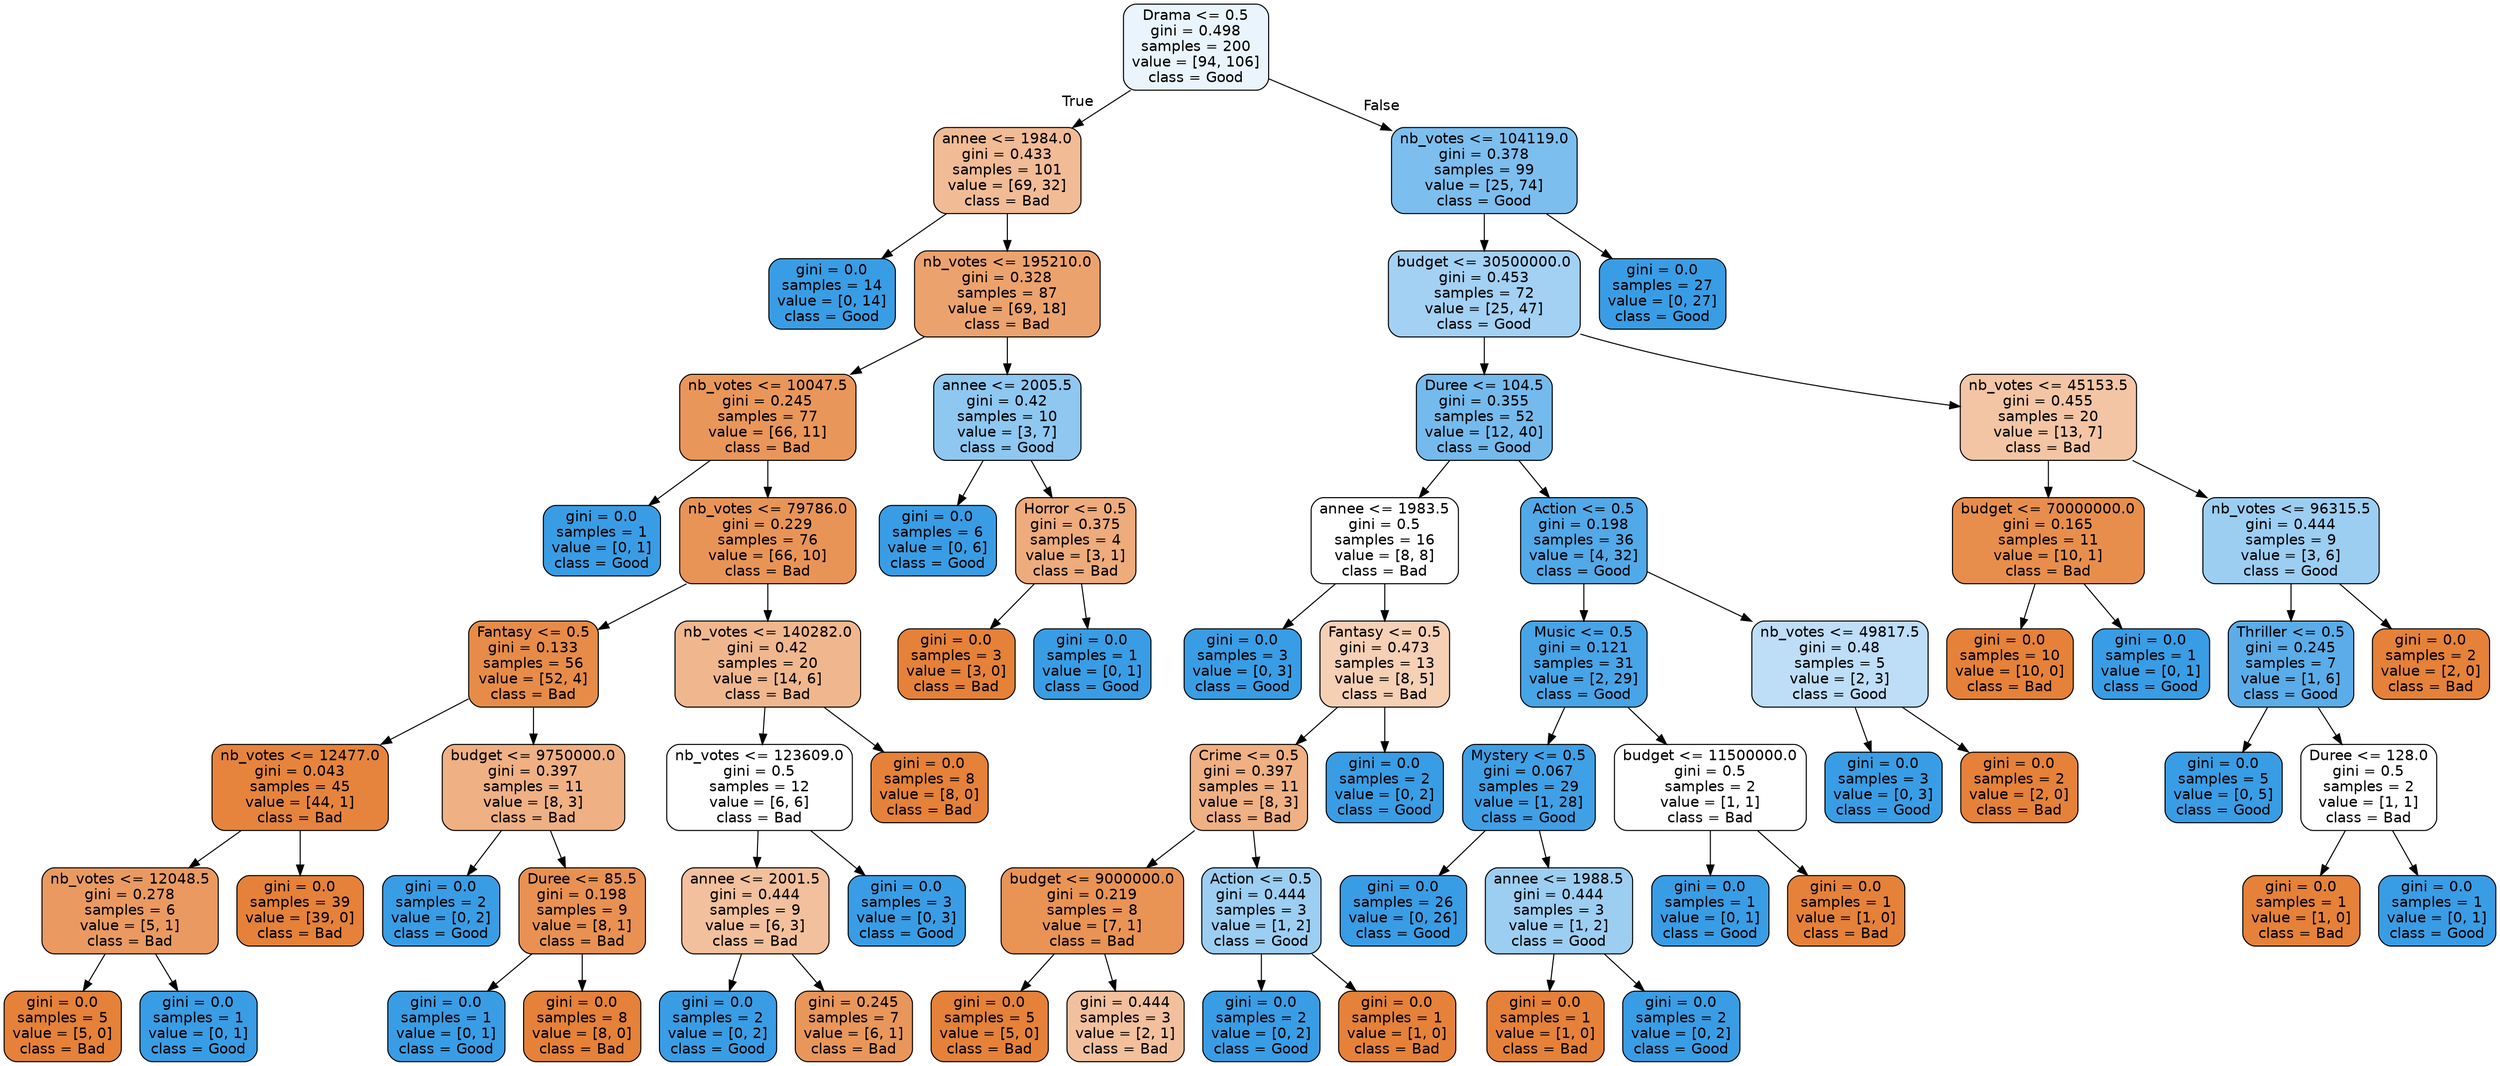 digraph Tree {
node [shape=box, style="filled, rounded", color="black", fontname=helvetica] ;
edge [fontname=helvetica] ;
0 [label="Drama <= 0.5\ngini = 0.498\nsamples = 200\nvalue = [94, 106]\nclass = Good", fillcolor="#e9f4fc"] ;
1 [label="annee <= 1984.0\ngini = 0.433\nsamples = 101\nvalue = [69, 32]\nclass = Bad", fillcolor="#f1bb95"] ;
0 -> 1 [labeldistance=2.5, labelangle=45, headlabel="True"] ;
2 [label="gini = 0.0\nsamples = 14\nvalue = [0, 14]\nclass = Good", fillcolor="#399de5"] ;
1 -> 2 ;
3 [label="nb_votes <= 195210.0\ngini = 0.328\nsamples = 87\nvalue = [69, 18]\nclass = Bad", fillcolor="#eca26d"] ;
1 -> 3 ;
4 [label="nb_votes <= 10047.5\ngini = 0.245\nsamples = 77\nvalue = [66, 11]\nclass = Bad", fillcolor="#e9965a"] ;
3 -> 4 ;
5 [label="gini = 0.0\nsamples = 1\nvalue = [0, 1]\nclass = Good", fillcolor="#399de5"] ;
4 -> 5 ;
6 [label="nb_votes <= 79786.0\ngini = 0.229\nsamples = 76\nvalue = [66, 10]\nclass = Bad", fillcolor="#e99457"] ;
4 -> 6 ;
7 [label="Fantasy <= 0.5\ngini = 0.133\nsamples = 56\nvalue = [52, 4]\nclass = Bad", fillcolor="#e78b48"] ;
6 -> 7 ;
8 [label="nb_votes <= 12477.0\ngini = 0.043\nsamples = 45\nvalue = [44, 1]\nclass = Bad", fillcolor="#e6843d"] ;
7 -> 8 ;
9 [label="nb_votes <= 12048.5\ngini = 0.278\nsamples = 6\nvalue = [5, 1]\nclass = Bad", fillcolor="#ea9a61"] ;
8 -> 9 ;
10 [label="gini = 0.0\nsamples = 5\nvalue = [5, 0]\nclass = Bad", fillcolor="#e58139"] ;
9 -> 10 ;
11 [label="gini = 0.0\nsamples = 1\nvalue = [0, 1]\nclass = Good", fillcolor="#399de5"] ;
9 -> 11 ;
12 [label="gini = 0.0\nsamples = 39\nvalue = [39, 0]\nclass = Bad", fillcolor="#e58139"] ;
8 -> 12 ;
13 [label="budget <= 9750000.0\ngini = 0.397\nsamples = 11\nvalue = [8, 3]\nclass = Bad", fillcolor="#efb083"] ;
7 -> 13 ;
14 [label="gini = 0.0\nsamples = 2\nvalue = [0, 2]\nclass = Good", fillcolor="#399de5"] ;
13 -> 14 ;
15 [label="Duree <= 85.5\ngini = 0.198\nsamples = 9\nvalue = [8, 1]\nclass = Bad", fillcolor="#e89152"] ;
13 -> 15 ;
16 [label="gini = 0.0\nsamples = 1\nvalue = [0, 1]\nclass = Good", fillcolor="#399de5"] ;
15 -> 16 ;
17 [label="gini = 0.0\nsamples = 8\nvalue = [8, 0]\nclass = Bad", fillcolor="#e58139"] ;
15 -> 17 ;
18 [label="nb_votes <= 140282.0\ngini = 0.42\nsamples = 20\nvalue = [14, 6]\nclass = Bad", fillcolor="#f0b78e"] ;
6 -> 18 ;
19 [label="nb_votes <= 123609.0\ngini = 0.5\nsamples = 12\nvalue = [6, 6]\nclass = Bad", fillcolor="#ffffff"] ;
18 -> 19 ;
20 [label="annee <= 2001.5\ngini = 0.444\nsamples = 9\nvalue = [6, 3]\nclass = Bad", fillcolor="#f2c09c"] ;
19 -> 20 ;
21 [label="gini = 0.0\nsamples = 2\nvalue = [0, 2]\nclass = Good", fillcolor="#399de5"] ;
20 -> 21 ;
22 [label="gini = 0.245\nsamples = 7\nvalue = [6, 1]\nclass = Bad", fillcolor="#e9965a"] ;
20 -> 22 ;
23 [label="gini = 0.0\nsamples = 3\nvalue = [0, 3]\nclass = Good", fillcolor="#399de5"] ;
19 -> 23 ;
24 [label="gini = 0.0\nsamples = 8\nvalue = [8, 0]\nclass = Bad", fillcolor="#e58139"] ;
18 -> 24 ;
25 [label="annee <= 2005.5\ngini = 0.42\nsamples = 10\nvalue = [3, 7]\nclass = Good", fillcolor="#8ec7f0"] ;
3 -> 25 ;
26 [label="gini = 0.0\nsamples = 6\nvalue = [0, 6]\nclass = Good", fillcolor="#399de5"] ;
25 -> 26 ;
27 [label="Horror <= 0.5\ngini = 0.375\nsamples = 4\nvalue = [3, 1]\nclass = Bad", fillcolor="#eeab7b"] ;
25 -> 27 ;
28 [label="gini = 0.0\nsamples = 3\nvalue = [3, 0]\nclass = Bad", fillcolor="#e58139"] ;
27 -> 28 ;
29 [label="gini = 0.0\nsamples = 1\nvalue = [0, 1]\nclass = Good", fillcolor="#399de5"] ;
27 -> 29 ;
30 [label="nb_votes <= 104119.0\ngini = 0.378\nsamples = 99\nvalue = [25, 74]\nclass = Good", fillcolor="#7cbeee"] ;
0 -> 30 [labeldistance=2.5, labelangle=-45, headlabel="False"] ;
31 [label="budget <= 30500000.0\ngini = 0.453\nsamples = 72\nvalue = [25, 47]\nclass = Good", fillcolor="#a2d1f3"] ;
30 -> 31 ;
32 [label="Duree <= 104.5\ngini = 0.355\nsamples = 52\nvalue = [12, 40]\nclass = Good", fillcolor="#74baed"] ;
31 -> 32 ;
33 [label="annee <= 1983.5\ngini = 0.5\nsamples = 16\nvalue = [8, 8]\nclass = Bad", fillcolor="#ffffff"] ;
32 -> 33 ;
34 [label="gini = 0.0\nsamples = 3\nvalue = [0, 3]\nclass = Good", fillcolor="#399de5"] ;
33 -> 34 ;
35 [label="Fantasy <= 0.5\ngini = 0.473\nsamples = 13\nvalue = [8, 5]\nclass = Bad", fillcolor="#f5d0b5"] ;
33 -> 35 ;
36 [label="Crime <= 0.5\ngini = 0.397\nsamples = 11\nvalue = [8, 3]\nclass = Bad", fillcolor="#efb083"] ;
35 -> 36 ;
37 [label="budget <= 9000000.0\ngini = 0.219\nsamples = 8\nvalue = [7, 1]\nclass = Bad", fillcolor="#e99355"] ;
36 -> 37 ;
38 [label="gini = 0.0\nsamples = 5\nvalue = [5, 0]\nclass = Bad", fillcolor="#e58139"] ;
37 -> 38 ;
39 [label="gini = 0.444\nsamples = 3\nvalue = [2, 1]\nclass = Bad", fillcolor="#f2c09c"] ;
37 -> 39 ;
40 [label="Action <= 0.5\ngini = 0.444\nsamples = 3\nvalue = [1, 2]\nclass = Good", fillcolor="#9ccef2"] ;
36 -> 40 ;
41 [label="gini = 0.0\nsamples = 2\nvalue = [0, 2]\nclass = Good", fillcolor="#399de5"] ;
40 -> 41 ;
42 [label="gini = 0.0\nsamples = 1\nvalue = [1, 0]\nclass = Bad", fillcolor="#e58139"] ;
40 -> 42 ;
43 [label="gini = 0.0\nsamples = 2\nvalue = [0, 2]\nclass = Good", fillcolor="#399de5"] ;
35 -> 43 ;
44 [label="Action <= 0.5\ngini = 0.198\nsamples = 36\nvalue = [4, 32]\nclass = Good", fillcolor="#52a9e8"] ;
32 -> 44 ;
45 [label="Music <= 0.5\ngini = 0.121\nsamples = 31\nvalue = [2, 29]\nclass = Good", fillcolor="#47a4e7"] ;
44 -> 45 ;
46 [label="Mystery <= 0.5\ngini = 0.067\nsamples = 29\nvalue = [1, 28]\nclass = Good", fillcolor="#40a0e6"] ;
45 -> 46 ;
47 [label="gini = 0.0\nsamples = 26\nvalue = [0, 26]\nclass = Good", fillcolor="#399de5"] ;
46 -> 47 ;
48 [label="annee <= 1988.5\ngini = 0.444\nsamples = 3\nvalue = [1, 2]\nclass = Good", fillcolor="#9ccef2"] ;
46 -> 48 ;
49 [label="gini = 0.0\nsamples = 1\nvalue = [1, 0]\nclass = Bad", fillcolor="#e58139"] ;
48 -> 49 ;
50 [label="gini = 0.0\nsamples = 2\nvalue = [0, 2]\nclass = Good", fillcolor="#399de5"] ;
48 -> 50 ;
51 [label="budget <= 11500000.0\ngini = 0.5\nsamples = 2\nvalue = [1, 1]\nclass = Bad", fillcolor="#ffffff"] ;
45 -> 51 ;
52 [label="gini = 0.0\nsamples = 1\nvalue = [0, 1]\nclass = Good", fillcolor="#399de5"] ;
51 -> 52 ;
53 [label="gini = 0.0\nsamples = 1\nvalue = [1, 0]\nclass = Bad", fillcolor="#e58139"] ;
51 -> 53 ;
54 [label="nb_votes <= 49817.5\ngini = 0.48\nsamples = 5\nvalue = [2, 3]\nclass = Good", fillcolor="#bddef6"] ;
44 -> 54 ;
55 [label="gini = 0.0\nsamples = 3\nvalue = [0, 3]\nclass = Good", fillcolor="#399de5"] ;
54 -> 55 ;
56 [label="gini = 0.0\nsamples = 2\nvalue = [2, 0]\nclass = Bad", fillcolor="#e58139"] ;
54 -> 56 ;
57 [label="nb_votes <= 45153.5\ngini = 0.455\nsamples = 20\nvalue = [13, 7]\nclass = Bad", fillcolor="#f3c5a4"] ;
31 -> 57 ;
58 [label="budget <= 70000000.0\ngini = 0.165\nsamples = 11\nvalue = [10, 1]\nclass = Bad", fillcolor="#e88e4d"] ;
57 -> 58 ;
59 [label="gini = 0.0\nsamples = 10\nvalue = [10, 0]\nclass = Bad", fillcolor="#e58139"] ;
58 -> 59 ;
60 [label="gini = 0.0\nsamples = 1\nvalue = [0, 1]\nclass = Good", fillcolor="#399de5"] ;
58 -> 60 ;
61 [label="nb_votes <= 96315.5\ngini = 0.444\nsamples = 9\nvalue = [3, 6]\nclass = Good", fillcolor="#9ccef2"] ;
57 -> 61 ;
62 [label="Thriller <= 0.5\ngini = 0.245\nsamples = 7\nvalue = [1, 6]\nclass = Good", fillcolor="#5aade9"] ;
61 -> 62 ;
63 [label="gini = 0.0\nsamples = 5\nvalue = [0, 5]\nclass = Good", fillcolor="#399de5"] ;
62 -> 63 ;
64 [label="Duree <= 128.0\ngini = 0.5\nsamples = 2\nvalue = [1, 1]\nclass = Bad", fillcolor="#ffffff"] ;
62 -> 64 ;
65 [label="gini = 0.0\nsamples = 1\nvalue = [1, 0]\nclass = Bad", fillcolor="#e58139"] ;
64 -> 65 ;
66 [label="gini = 0.0\nsamples = 1\nvalue = [0, 1]\nclass = Good", fillcolor="#399de5"] ;
64 -> 66 ;
67 [label="gini = 0.0\nsamples = 2\nvalue = [2, 0]\nclass = Bad", fillcolor="#e58139"] ;
61 -> 67 ;
68 [label="gini = 0.0\nsamples = 27\nvalue = [0, 27]\nclass = Good", fillcolor="#399de5"] ;
30 -> 68 ;
}